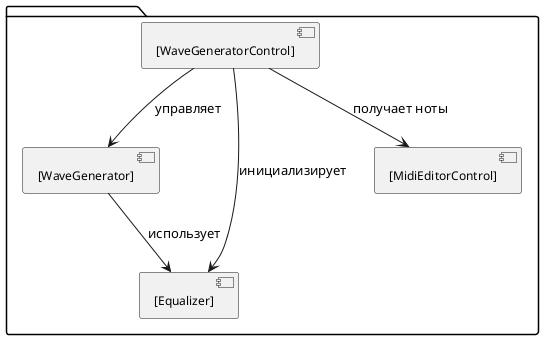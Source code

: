 @startuml ComponentDiagram
!define RECTANGLE component

skinparam monochrome true
skinparam shadowing false
skinparam componentFontSize 12
skinparam componentFontName Arial

package {
  RECTANGLE "[WaveGenerator]" as WG
  RECTANGLE "[WaveGeneratorControl]" as WGC
  RECTANGLE "[Equalizer]" as EQ
  RECTANGLE "[MidiEditorControl]" as MEC
}

WGC --> WG : управляет
WGC --> EQ : инициализирует
WGC --> MEC : получает ноты
WG --> EQ : использует

@enduml
